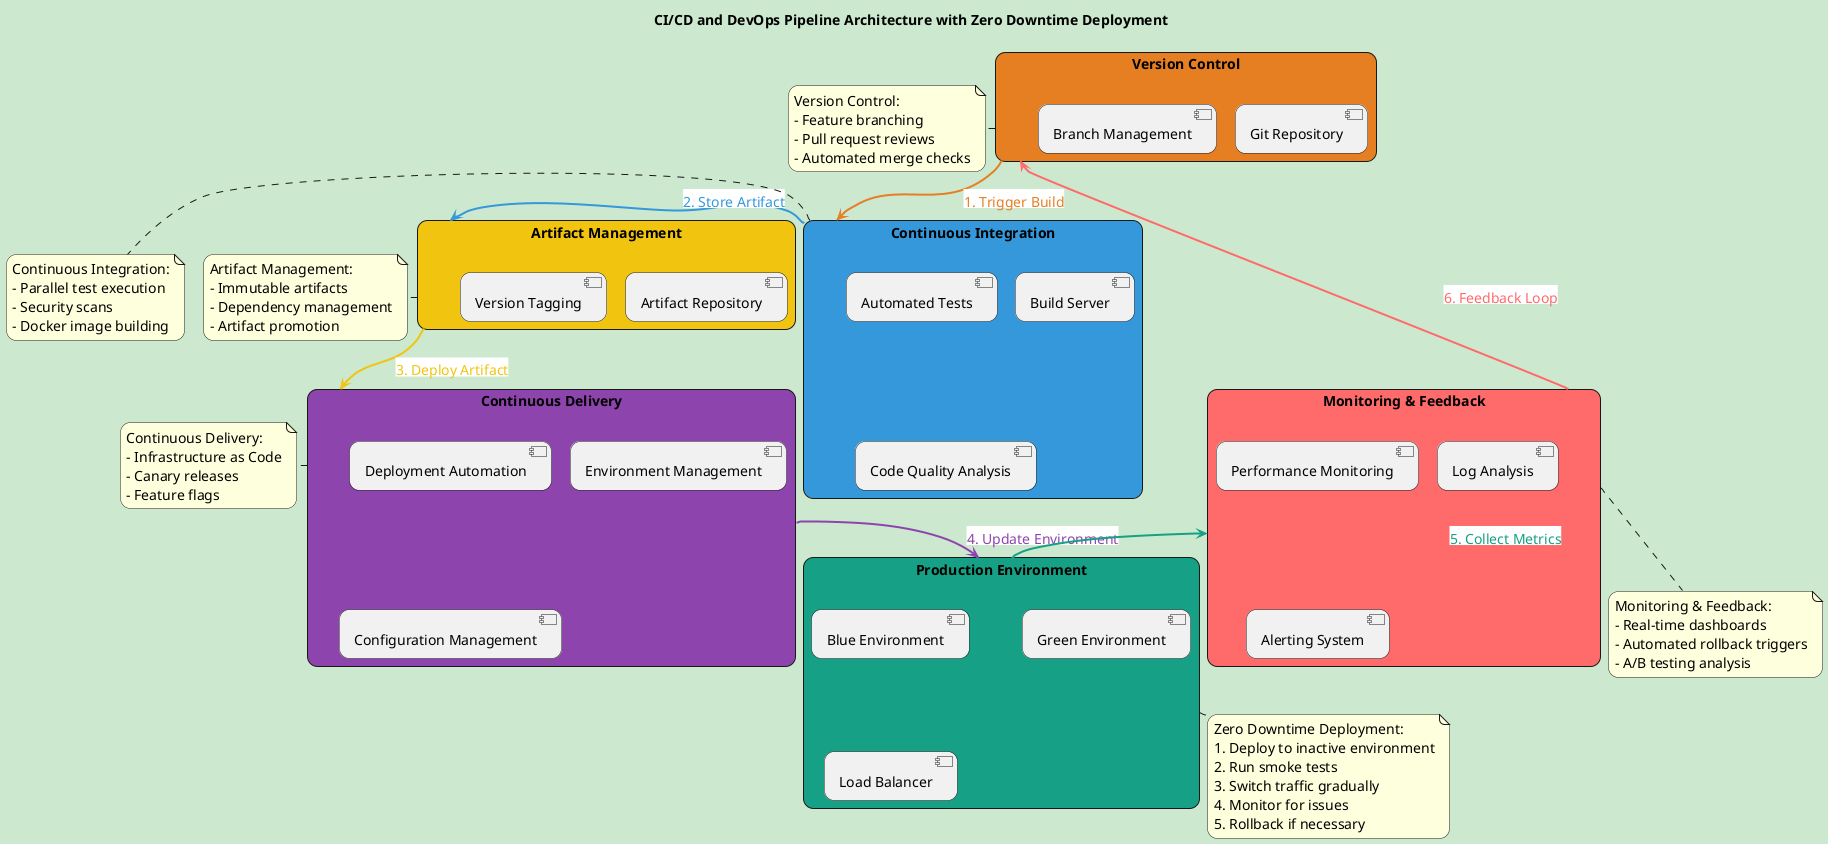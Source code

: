 @startuml CI CD and DevOps Pipeline Architecture

!define PRIMARY_COLOR #E67E22
!define SECONDARY_COLOR #3498DB
!define TERTIARY_COLOR #F1C40F
!define QUATERNARY_COLOR #8E44AD
!define QUINARY_COLOR #16A085

skinparam backgroundColor #CCE8CF
skinparam handwritten false
skinparam defaultFontName Arial
skinparam defaultFontSize 14
skinparam roundcorner 20
skinparam shadowing false

title CI/CD and DevOps Pipeline Architecture with Zero Downtime Deployment

allowmixing
!pragma layout smetana

rectangle "Version Control" as VC PRIMARY_COLOR {
    component "Git Repository" as GitRepo
    component "Branch Management" as BranchMgmt
}

rectangle "Continuous Integration" as CI SECONDARY_COLOR {
    component "Build Server" as BuildServer
    component "Automated Tests" as AutoTests
    component "Code Quality Analysis" as CodeQuality
}

rectangle "Artifact Management" as AM TERTIARY_COLOR {
    component "Artifact Repository" as ArtifactRepo
    component "Version Tagging" as VersionTag
}

rectangle "Continuous Delivery" as CD QUATERNARY_COLOR {
    component "Deployment Automation" as DeployAuto
    component "Environment Management" as EnvMgmt
    component "Configuration Management" as ConfigMgmt
}

rectangle "Production Environment" as PE QUINARY_COLOR {
    component "Blue Environment" as BlueEnv
    component "Green Environment" as GreenEnv
    component "Load Balancer" as LoadBalancer
}

rectangle "Monitoring & Feedback" as MF #FF6B6B {
    component "Performance Monitoring" as PerfMon
    component "Log Analysis" as LogAnalysis
    component "Alerting System" as AlertSystem
}

VC -[PRIMARY_COLOR,thickness=2]down-> CI : <back:#FFFFFF><color:PRIMARY_COLOR>1. Trigger Build</color></back>
CI -[SECONDARY_COLOR,thickness=2]right-> AM : <back:#FFFFFF><color:SECONDARY_COLOR>2. Store Artifact</color></back>
AM -[TERTIARY_COLOR,thickness=2]down-> CD : <back:#FFFFFF><color:TERTIARY_COLOR>3. Deploy Artifact</color></back>
CD -[QUATERNARY_COLOR,thickness=2]right-> PE : <back:#FFFFFF><color:QUATERNARY_COLOR>4. Update Environment</color></back>
PE -[QUINARY_COLOR,thickness=2]up-> MF : <back:#FFFFFF><color:QUINARY_COLOR>5. Collect Metrics</color></back>
MF -[#FF6B6B,thickness=2]left-> VC : <back:#FFFFFF><color:#FF6B6B>6. Feedback Loop</color></back>

note right of VC
  Version Control:
  - Feature branching
  - Pull request reviews
  - Automated merge checks
end note

note right of CI
  Continuous Integration:
  - Parallel test execution
  - Security scans
  - Docker image building
end note

note right of AM
  Artifact Management:
  - Immutable artifacts
  - Dependency management
  - Artifact promotion
end note

note right of CD
  Continuous Delivery:
  - Infrastructure as Code
  - Canary releases
  - Feature flags
end note

note bottom of PE
  Zero Downtime Deployment:
  1. Deploy to inactive environment
  2. Run smoke tests
  3. Switch traffic gradually
  4. Monitor for issues
  5. Rollback if necessary
end note

note bottom of MF
  Monitoring & Feedback:
  - Real-time dashboards
  - Automated rollback triggers
  - A/B testing analysis
end note

@enduml

